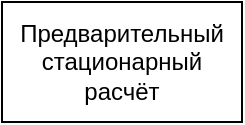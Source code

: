 <mxfile version="17.4.6" type="github">
  <diagram id="eMEXFVPTn1vQ0_O8892t" name="Page-1">
    <mxGraphModel dx="701" dy="478" grid="1" gridSize="10" guides="1" tooltips="1" connect="1" arrows="1" fold="1" page="1" pageScale="1" pageWidth="827" pageHeight="1169" math="0" shadow="0">
      <root>
        <mxCell id="0" />
        <mxCell id="1" parent="0" />
        <mxCell id="0xNaplicuXCtEhgpEBbW-1" value="Предварительный стационарный расчёт" style="rounded=0;whiteSpace=wrap;html=1;" vertex="1" parent="1">
          <mxGeometry x="30" y="80" width="120" height="60" as="geometry" />
        </mxCell>
      </root>
    </mxGraphModel>
  </diagram>
</mxfile>
